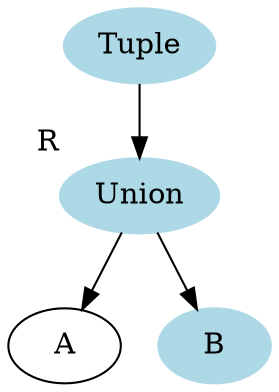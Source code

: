 digraph G {
    margin=0;bgcolor="transparent";
  tuple [label="Tuple",color=lightblue,style=filled]
  union1 [label="Union", xlabel="R",color=lightblue,style=filled]
  A [label="A"]
  B [label="B",color=lightblue,style=filled]
  tuple -> union1
  union1 -> A
  union1 -> B
}
